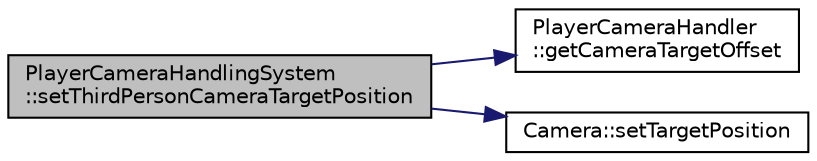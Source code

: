 digraph "PlayerCameraHandlingSystem::setThirdPersonCameraTargetPosition"
{
 // INTERACTIVE_SVG=YES
 // LATEX_PDF_SIZE
  edge [fontname="Helvetica",fontsize="10",labelfontname="Helvetica",labelfontsize="10"];
  node [fontname="Helvetica",fontsize="10",shape=record];
  rankdir="LR";
  Node1 [label="PlayerCameraHandlingSystem\l::setThirdPersonCameraTargetPosition",height=0.2,width=0.4,color="black", fillcolor="grey75", style="filled", fontcolor="black",tooltip=" "];
  Node1 -> Node2 [color="midnightblue",fontsize="10",style="solid",fontname="Helvetica"];
  Node2 [label="PlayerCameraHandler\l::getCameraTargetOffset",height=0.2,width=0.4,color="black", fillcolor="white", style="filled",URL="$d4/df7/class_player_camera_handler.html#a02eb98ad960e5b71b0b17189426c0f1d",tooltip=" "];
  Node1 -> Node3 [color="midnightblue",fontsize="10",style="solid",fontname="Helvetica"];
  Node3 [label="Camera::setTargetPosition",height=0.2,width=0.4,color="black", fillcolor="white", style="filled",URL="$da/dbb/class_camera.html#a4bd1cfe2d720f762d3c983370421c029",tooltip=" "];
}

